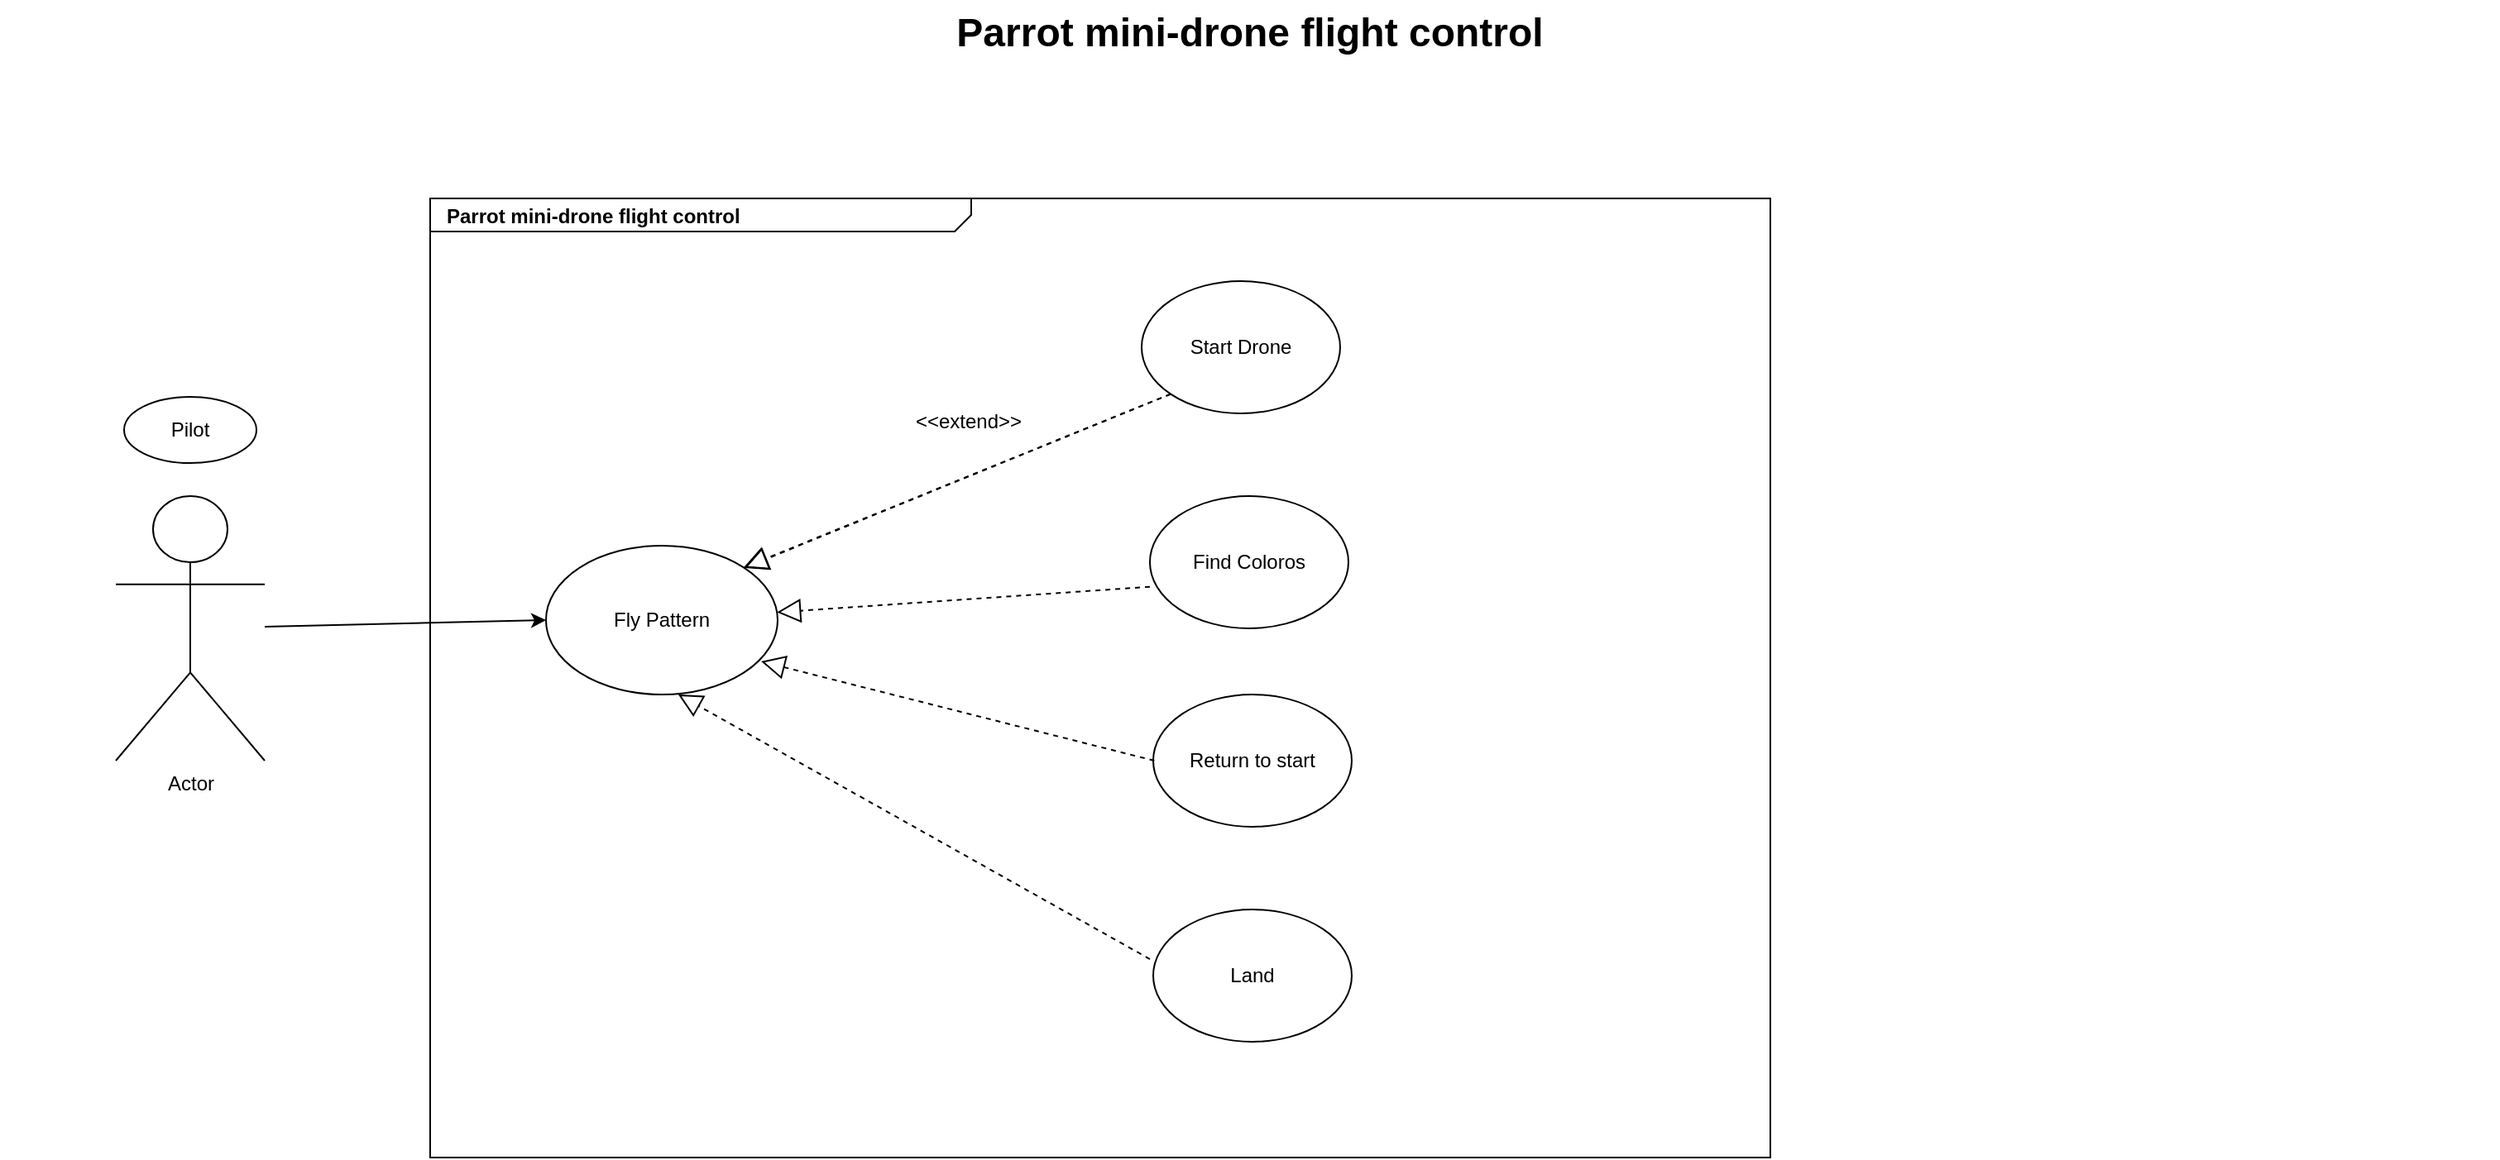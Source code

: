 <mxfile version="20.2.8" type="device"><diagram name="Page-1" id="929967ad-93f9-6ef4-fab6-5d389245f69c"><mxGraphModel dx="1483" dy="927" grid="1" gridSize="10" guides="1" tooltips="1" connect="1" arrows="1" fold="1" page="1" pageScale="1.5" pageWidth="1169" pageHeight="826" background="none" math="0" shadow="0"><root><mxCell id="0" style=";html=1;"/><mxCell id="1" style=";html=1;" parent="0"/><mxCell id="1672d66443f91eb5-1" value="&lt;p style=&quot;margin: 0px ; margin-top: 4px ; margin-left: 10px ; text-align: left&quot;&gt;&lt;span style=&quot;font-weight: 700; text-align: center;&quot;&gt;&lt;font style=&quot;font-size: 12px;&quot;&gt;Parrot mini-drone flight control&lt;/font&gt;&lt;/span&gt;&lt;br&gt;&lt;/p&gt;" style="html=1;strokeWidth=1;shape=mxgraph.sysml.package;html=1;overflow=fill;whiteSpace=wrap;fillColor=none;gradientColor=none;fontSize=12;align=center;labelX=327.64;" parent="1" vertex="1"><mxGeometry x="380" y="160" width="810" height="580" as="geometry"/></mxCell><mxCell id="1672d66443f91eb5-23" value="Parrot mini-drone flight control" style="text;strokeColor=none;fillColor=none;html=1;fontSize=24;fontStyle=1;verticalAlign=middle;align=center;" parent="1" vertex="1"><mxGeometry x="120" y="40" width="1510" height="40" as="geometry"/></mxCell><mxCell id="ukP6erF90f7Xg7Vlb4bU-1" value="Actor" style="shape=umlActor;verticalLabelPosition=bottom;verticalAlign=top;html=1;outlineConnect=0;" parent="1" vertex="1"><mxGeometry x="190" y="340" width="90" height="160" as="geometry"/></mxCell><mxCell id="ukP6erF90f7Xg7Vlb4bU-6" value="Pilot" style="ellipse;whiteSpace=wrap;html=1;" parent="1" vertex="1"><mxGeometry x="195" y="280" width="80" height="40" as="geometry"/></mxCell><mxCell id="NXrHU3MYpPIsI-e95VXx-1" value="Fly Pattern" style="ellipse;whiteSpace=wrap;html=1;fontSize=12;" vertex="1" parent="1"><mxGeometry x="450" y="370" width="140" height="90" as="geometry"/></mxCell><mxCell id="NXrHU3MYpPIsI-e95VXx-3" value="Start Drone" style="ellipse;whiteSpace=wrap;html=1;fontSize=12;" vertex="1" parent="1"><mxGeometry x="810" y="210" width="120" height="80" as="geometry"/></mxCell><mxCell id="NXrHU3MYpPIsI-e95VXx-4" value="" style="endArrow=block;dashed=1;endFill=0;endSize=12;html=1;rounded=0;fontSize=12;exitX=0;exitY=1;exitDx=0;exitDy=0;entryX=1;entryY=0;entryDx=0;entryDy=0;" edge="1" parent="1" source="NXrHU3MYpPIsI-e95VXx-3" target="NXrHU3MYpPIsI-e95VXx-1"><mxGeometry width="160" relative="1" as="geometry"><mxPoint x="670" y="360" as="sourcePoint"/><mxPoint x="820" y="350" as="targetPoint"/></mxGeometry></mxCell><mxCell id="NXrHU3MYpPIsI-e95VXx-5" value="Find Coloros" style="ellipse;whiteSpace=wrap;html=1;fontSize=12;" vertex="1" parent="1"><mxGeometry x="815" y="340" width="120" height="80" as="geometry"/></mxCell><mxCell id="NXrHU3MYpPIsI-e95VXx-6" value="Return to start" style="ellipse;whiteSpace=wrap;html=1;fontSize=12;" vertex="1" parent="1"><mxGeometry x="817" y="460" width="120" height="80" as="geometry"/></mxCell><mxCell id="NXrHU3MYpPIsI-e95VXx-7" value="&amp;lt;&amp;lt;extend&amp;gt;&amp;gt;" style="text;html=1;align=center;verticalAlign=middle;resizable=0;points=[];autosize=1;strokeColor=none;fillColor=none;fontSize=12;" vertex="1" parent="1"><mxGeometry x="660" y="280" width="90" height="30" as="geometry"/></mxCell><mxCell id="NXrHU3MYpPIsI-e95VXx-9" value="" style="endArrow=classic;html=1;rounded=0;fontSize=12;entryX=0;entryY=0.5;entryDx=0;entryDy=0;" edge="1" parent="1" source="ukP6erF90f7Xg7Vlb4bU-1" target="NXrHU3MYpPIsI-e95VXx-1"><mxGeometry width="50" height="50" relative="1" as="geometry"><mxPoint x="290" y="415" as="sourcePoint"/><mxPoint x="390" y="420" as="targetPoint"/><Array as="points"/></mxGeometry></mxCell><mxCell id="NXrHU3MYpPIsI-e95VXx-10" value="Land" style="ellipse;whiteSpace=wrap;html=1;fontSize=12;" vertex="1" parent="1"><mxGeometry x="817" y="590" width="120" height="80" as="geometry"/></mxCell><mxCell id="NXrHU3MYpPIsI-e95VXx-12" value="" style="endArrow=block;dashed=1;endFill=0;endSize=12;html=1;rounded=0;fontSize=12;exitX=0;exitY=1;exitDx=0;exitDy=0;entryX=1;entryY=0;entryDx=0;entryDy=0;" edge="1" parent="1"><mxGeometry width="160" relative="1" as="geometry"><mxPoint x="827.574" y="278.284" as="sourcePoint"/><mxPoint x="569.892" y="383.436" as="targetPoint"/></mxGeometry></mxCell><mxCell id="NXrHU3MYpPIsI-e95VXx-13" value="" style="endArrow=block;dashed=1;endFill=0;endSize=12;html=1;rounded=0;fontSize=12;exitX=0;exitY=1;exitDx=0;exitDy=0;" edge="1" parent="1" target="NXrHU3MYpPIsI-e95VXx-1"><mxGeometry width="160" relative="1" as="geometry"><mxPoint x="815.004" y="394.844" as="sourcePoint"/><mxPoint x="557.322" y="499.996" as="targetPoint"/></mxGeometry></mxCell><mxCell id="NXrHU3MYpPIsI-e95VXx-14" value="" style="endArrow=block;dashed=1;endFill=0;endSize=12;html=1;rounded=0;fontSize=12;exitX=0;exitY=1;exitDx=0;exitDy=0;entryX=0.929;entryY=0.778;entryDx=0;entryDy=0;entryPerimeter=0;" edge="1" parent="1" target="NXrHU3MYpPIsI-e95VXx-1"><mxGeometry width="160" relative="1" as="geometry"><mxPoint x="817.684" y="500.004" as="sourcePoint"/><mxPoint x="560.002" y="605.156" as="targetPoint"/></mxGeometry></mxCell><mxCell id="NXrHU3MYpPIsI-e95VXx-15" value="" style="endArrow=block;dashed=1;endFill=0;endSize=12;html=1;rounded=0;fontSize=12;exitX=0;exitY=1;exitDx=0;exitDy=0;entryX=0.571;entryY=1;entryDx=0;entryDy=0;entryPerimeter=0;" edge="1" parent="1" target="NXrHU3MYpPIsI-e95VXx-1"><mxGeometry width="160" relative="1" as="geometry"><mxPoint x="815.004" y="620.004" as="sourcePoint"/><mxPoint x="557.322" y="725.156" as="targetPoint"/></mxGeometry></mxCell></root></mxGraphModel></diagram></mxfile>